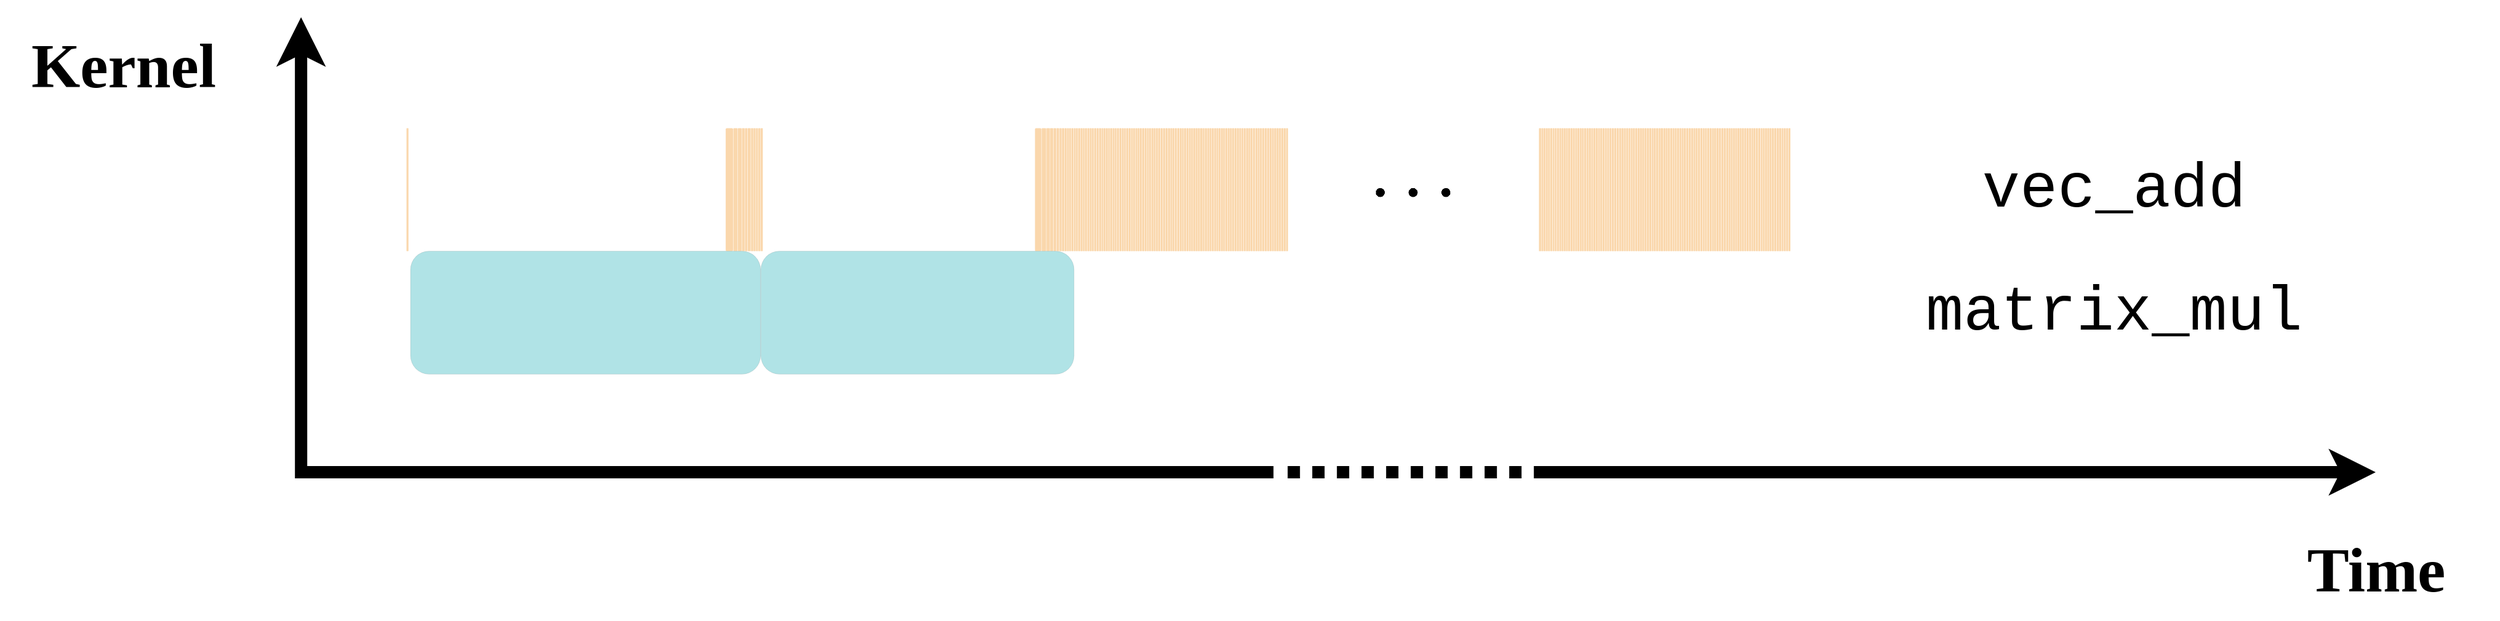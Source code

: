 <mxfile>
    <diagram id="" name="Page-1">
        <mxGraphModel dx="2763" dy="2497" grid="1" gridSize="10" guides="1" tooltips="1" connect="1" arrows="1" fold="1" page="1" pageScale="1" pageWidth="827" pageHeight="1169" math="1" shadow="0">
            <root>
                <mxCell id="0"/>
                <mxCell id="1" parent="0"/>
                <mxCell id="2" value="" style="rounded=1;whiteSpace=wrap;html=1;fontSize=51;fontFamily=Times New Roman;fillColor=#fad7ac;strokeColor=none;fontColor=#000000;strokeWidth=0;" parent="1" vertex="1">
                    <mxGeometry width="1.6" height="100" as="geometry"/>
                </mxCell>
                <mxCell id="3" value="" style="rounded=1;whiteSpace=wrap;html=1;fontSize=51;fontFamily=Times New Roman;fillColor=#fad7ac;strokeColor=none;fontColor=#000000;strokeWidth=0;" parent="1" vertex="1">
                    <mxGeometry x="259.309" width="5.984" height="100" as="geometry"/>
                </mxCell>
                <mxCell id="4" value="" style="rounded=1;whiteSpace=wrap;html=1;fontSize=51;fontFamily=Times New Roman;fillColor=#fad7ac;strokeColor=none;fontColor=#000000;strokeWidth=0;" parent="1" vertex="1">
                    <mxGeometry x="265.549" width="3.376" height="100" as="geometry"/>
                </mxCell>
                <mxCell id="5" value="" style="rounded=1;whiteSpace=wrap;html=1;fontSize=51;fontFamily=Times New Roman;fillColor=#fad7ac;strokeColor=none;fontColor=#000000;strokeWidth=0;" parent="1" vertex="1">
                    <mxGeometry x="269.165" width="3.056" height="100" as="geometry"/>
                </mxCell>
                <mxCell id="6" value="" style="rounded=1;whiteSpace=wrap;html=1;fontSize=51;fontFamily=Times New Roman;fillColor=#fad7ac;strokeColor=none;fontColor=#000000;strokeWidth=0;" parent="1" vertex="1">
                    <mxGeometry x="272.493" width="2.176" height="100" as="geometry"/>
                </mxCell>
                <mxCell id="7" value="" style="rounded=1;whiteSpace=wrap;html=1;fontSize=51;fontFamily=Times New Roman;fillColor=#fad7ac;strokeColor=none;fontColor=#000000;strokeWidth=0;" parent="1" vertex="1">
                    <mxGeometry x="274.941" width="1.952" height="100" as="geometry"/>
                </mxCell>
                <mxCell id="8" value="" style="rounded=1;whiteSpace=wrap;html=1;fontSize=51;fontFamily=Times New Roman;fillColor=#fad7ac;strokeColor=none;fontColor=#000000;strokeWidth=0;" parent="1" vertex="1">
                    <mxGeometry x="277.165" width="2.416" height="100" as="geometry"/>
                </mxCell>
                <mxCell id="9" value="" style="rounded=1;whiteSpace=wrap;html=1;fontSize=51;fontFamily=Times New Roman;fillColor=#fad7ac;strokeColor=none;fontColor=#000000;strokeWidth=0;" parent="1" vertex="1">
                    <mxGeometry x="279.885" width="1.776" height="100" as="geometry"/>
                </mxCell>
                <mxCell id="10" value="" style="rounded=1;whiteSpace=wrap;html=1;fontSize=51;fontFamily=Times New Roman;fillColor=#fad7ac;strokeColor=none;fontColor=#000000;strokeWidth=0;" parent="1" vertex="1">
                    <mxGeometry x="281.901" width="1.696" height="100" as="geometry"/>
                </mxCell>
                <mxCell id="11" value="" style="rounded=1;whiteSpace=wrap;html=1;fontSize=51;fontFamily=Times New Roman;fillColor=#fad7ac;strokeColor=none;fontColor=#000000;strokeWidth=0;" parent="1" vertex="1">
                    <mxGeometry x="283.885" width="1.631" height="100" as="geometry"/>
                </mxCell>
                <mxCell id="12" value="" style="rounded=1;whiteSpace=wrap;html=1;fontSize=51;fontFamily=Times New Roman;fillColor=#fad7ac;strokeColor=none;fontColor=#000000;strokeWidth=0;" parent="1" vertex="1">
                    <mxGeometry x="285.804" width="1.712" height="100" as="geometry"/>
                </mxCell>
                <mxCell id="13" value="" style="rounded=1;whiteSpace=wrap;html=1;fontSize=51;fontFamily=Times New Roman;fillColor=#fad7ac;strokeColor=none;fontColor=#000000;strokeWidth=0;" parent="1" vertex="1">
                    <mxGeometry x="287.788" width="1.648" height="100" as="geometry"/>
                </mxCell>
                <mxCell id="14" value="" style="rounded=1;whiteSpace=wrap;html=1;fontSize=51;fontFamily=Times New Roman;fillColor=#fad7ac;strokeColor=none;fontColor=#000000;strokeWidth=0;" parent="1" vertex="1">
                    <mxGeometry x="510.57" width="5.12" height="100" as="geometry"/>
                </mxCell>
                <mxCell id="15" value="" style="rounded=1;whiteSpace=wrap;html=1;fontSize=51;fontFamily=Times New Roman;fillColor=#fad7ac;strokeColor=none;fontColor=#000000;strokeWidth=0;" parent="1" vertex="1">
                    <mxGeometry x="515.978" width="3.632" height="100" as="geometry"/>
                </mxCell>
                <mxCell id="16" value="" style="rounded=1;whiteSpace=wrap;html=1;fontSize=51;fontFamily=Times New Roman;fillColor=#fad7ac;strokeColor=none;fontColor=#000000;strokeWidth=0;" parent="1" vertex="1">
                    <mxGeometry x="519.882" width="2.752" height="100" as="geometry"/>
                </mxCell>
                <mxCell id="17" value="" style="rounded=1;whiteSpace=wrap;html=1;fontSize=51;fontFamily=Times New Roman;fillColor=#fad7ac;strokeColor=none;fontColor=#000000;strokeWidth=0;" parent="1" vertex="1">
                    <mxGeometry x="522.858" width="2.48" height="100" as="geometry"/>
                </mxCell>
                <mxCell id="18" value="" style="rounded=1;whiteSpace=wrap;html=1;fontSize=51;fontFamily=Times New Roman;fillColor=#fad7ac;strokeColor=none;fontColor=#000000;strokeWidth=0;" parent="1" vertex="1">
                    <mxGeometry x="525.61" width="2.144" height="100" as="geometry"/>
                </mxCell>
                <mxCell id="19" value="" style="rounded=1;whiteSpace=wrap;html=1;fontSize=51;fontFamily=Times New Roman;fillColor=#fad7ac;strokeColor=none;fontColor=#000000;strokeWidth=0;" parent="1" vertex="1">
                    <mxGeometry x="528.042" width="2.08" height="100" as="geometry"/>
                </mxCell>
                <mxCell id="20" value="" style="rounded=1;whiteSpace=wrap;html=1;fontSize=51;fontFamily=Times New Roman;fillColor=#fad7ac;strokeColor=none;fontColor=#000000;strokeWidth=0;" parent="1" vertex="1">
                    <mxGeometry x="530.442" width="1.712" height="100" as="geometry"/>
                </mxCell>
                <mxCell id="21" value="" style="rounded=1;whiteSpace=wrap;html=1;fontSize=51;fontFamily=Times New Roman;fillColor=#fad7ac;strokeColor=none;fontColor=#000000;strokeWidth=0;" parent="1" vertex="1">
                    <mxGeometry x="532.426" width="1.856" height="100" as="geometry"/>
                </mxCell>
                <mxCell id="22" value="" style="rounded=1;whiteSpace=wrap;html=1;fontSize=51;fontFamily=Times New Roman;fillColor=#fad7ac;strokeColor=none;fontColor=#000000;strokeWidth=0;" parent="1" vertex="1">
                    <mxGeometry x="534.538" width="1.728" height="100" as="geometry"/>
                </mxCell>
                <mxCell id="23" value="" style="rounded=1;whiteSpace=wrap;html=1;fontSize=51;fontFamily=Times New Roman;fillColor=#fad7ac;strokeColor=none;fontColor=#000000;strokeWidth=0;" parent="1" vertex="1">
                    <mxGeometry x="536.522" width="1.584" height="100" as="geometry"/>
                </mxCell>
                <mxCell id="24" value="" style="rounded=1;whiteSpace=wrap;html=1;fontSize=51;fontFamily=Times New Roman;fillColor=#fad7ac;strokeColor=none;fontColor=#000000;strokeWidth=0;" parent="1" vertex="1">
                    <mxGeometry x="538.346" width="1.568" height="100" as="geometry"/>
                </mxCell>
                <mxCell id="25" value="" style="rounded=1;whiteSpace=wrap;html=1;fontSize=51;fontFamily=Times New Roman;fillColor=#fad7ac;strokeColor=none;fontColor=#000000;strokeWidth=0;" parent="1" vertex="1">
                    <mxGeometry x="540.17" width="1.584" height="100" as="geometry"/>
                </mxCell>
                <mxCell id="26" value="" style="rounded=1;whiteSpace=wrap;html=1;fontSize=51;fontFamily=Times New Roman;fillColor=#fad7ac;strokeColor=none;fontColor=#000000;strokeWidth=0;" parent="1" vertex="1">
                    <mxGeometry x="542.074" width="1.536" height="100" as="geometry"/>
                </mxCell>
                <mxCell id="27" value="" style="rounded=1;whiteSpace=wrap;html=1;fontSize=51;fontFamily=Times New Roman;fillColor=#fad7ac;strokeColor=none;fontColor=#000000;strokeWidth=0;" parent="1" vertex="1">
                    <mxGeometry x="543.849" width="1.584" height="100" as="geometry"/>
                </mxCell>
                <mxCell id="28" value="" style="rounded=1;whiteSpace=wrap;html=1;fontSize=51;fontFamily=Times New Roman;fillColor=#fad7ac;strokeColor=none;fontColor=#000000;strokeWidth=0;" parent="1" vertex="1">
                    <mxGeometry x="545.705" width="1.568" height="100" as="geometry"/>
                </mxCell>
                <mxCell id="29" value="" style="rounded=1;whiteSpace=wrap;html=1;fontSize=51;fontFamily=Times New Roman;fillColor=#fad7ac;strokeColor=none;fontColor=#000000;strokeWidth=0;" parent="1" vertex="1">
                    <mxGeometry x="547.529" width="1.665" height="100" as="geometry"/>
                </mxCell>
                <mxCell id="30" value="" style="rounded=1;whiteSpace=wrap;html=1;fontSize=51;fontFamily=Times New Roman;fillColor=#fad7ac;strokeColor=none;fontColor=#000000;strokeWidth=0;" parent="1" vertex="1">
                    <mxGeometry x="549.45" width="1.568" height="100" as="geometry"/>
                </mxCell>
                <mxCell id="31" value="" style="rounded=1;whiteSpace=wrap;html=1;fontSize=51;fontFamily=Times New Roman;fillColor=#fad7ac;strokeColor=none;fontColor=#000000;strokeWidth=0;" parent="1" vertex="1">
                    <mxGeometry x="551.273" width="1.616" height="100" as="geometry"/>
                </mxCell>
                <mxCell id="32" value="" style="rounded=1;whiteSpace=wrap;html=1;fontSize=51;fontFamily=Times New Roman;fillColor=#fad7ac;strokeColor=none;fontColor=#000000;strokeWidth=0;" parent="1" vertex="1">
                    <mxGeometry x="553.161" width="1.52" height="100" as="geometry"/>
                </mxCell>
                <mxCell id="33" value="" style="rounded=1;whiteSpace=wrap;html=1;fontSize=51;fontFamily=Times New Roman;fillColor=#fad7ac;strokeColor=none;fontColor=#000000;strokeWidth=0;" parent="1" vertex="1">
                    <mxGeometry x="554.954" width="1.632" height="100" as="geometry"/>
                </mxCell>
                <mxCell id="34" value="" style="rounded=1;whiteSpace=wrap;html=1;fontSize=51;fontFamily=Times New Roman;fillColor=#fad7ac;strokeColor=none;fontColor=#000000;strokeWidth=0;" parent="1" vertex="1">
                    <mxGeometry x="556.841" width="1.536" height="100" as="geometry"/>
                </mxCell>
                <mxCell id="35" value="" style="rounded=1;whiteSpace=wrap;html=1;fontSize=51;fontFamily=Times New Roman;fillColor=#fad7ac;strokeColor=none;fontColor=#000000;strokeWidth=0;" parent="1" vertex="1">
                    <mxGeometry x="558.665" width="1.712" height="100" as="geometry"/>
                </mxCell>
                <mxCell id="36" value="" style="rounded=1;whiteSpace=wrap;html=1;fontSize=51;fontFamily=Times New Roman;fillColor=#fad7ac;strokeColor=none;fontColor=#000000;strokeWidth=0;" parent="1" vertex="1">
                    <mxGeometry x="560.649" width="1.616" height="100" as="geometry"/>
                </mxCell>
                <mxCell id="37" value="" style="rounded=1;whiteSpace=wrap;html=1;fontSize=51;fontFamily=Times New Roman;fillColor=#fad7ac;strokeColor=none;fontColor=#000000;strokeWidth=0;" parent="1" vertex="1">
                    <mxGeometry x="562.569" width="1.68" height="100" as="geometry"/>
                </mxCell>
                <mxCell id="38" value="" style="rounded=1;whiteSpace=wrap;html=1;fontSize=51;fontFamily=Times New Roman;fillColor=#fad7ac;strokeColor=none;fontColor=#000000;strokeWidth=0;" parent="1" vertex="1">
                    <mxGeometry x="564.521" width="1.52" height="100" as="geometry"/>
                </mxCell>
                <mxCell id="39" value="" style="rounded=1;whiteSpace=wrap;html=1;fontSize=51;fontFamily=Times New Roman;fillColor=#fad7ac;strokeColor=none;fontColor=#000000;strokeWidth=0;" parent="1" vertex="1">
                    <mxGeometry x="566.313" width="1.648" height="100" as="geometry"/>
                </mxCell>
                <mxCell id="40" value="" style="rounded=1;whiteSpace=wrap;html=1;fontSize=51;fontFamily=Times New Roman;fillColor=#fad7ac;strokeColor=none;fontColor=#000000;strokeWidth=0;" parent="1" vertex="1">
                    <mxGeometry x="568.201" width="1.488" height="100" as="geometry"/>
                </mxCell>
                <mxCell id="41" value="" style="rounded=1;whiteSpace=wrap;html=1;fontSize=51;fontFamily=Times New Roman;fillColor=#fad7ac;strokeColor=none;fontColor=#000000;strokeWidth=0;" parent="1" vertex="1">
                    <mxGeometry x="569.961" width="1.488" height="100" as="geometry"/>
                </mxCell>
                <mxCell id="42" value="" style="rounded=1;whiteSpace=wrap;html=1;fontSize=51;fontFamily=Times New Roman;fillColor=#fad7ac;strokeColor=none;fontColor=#000000;strokeWidth=0;" parent="1" vertex="1">
                    <mxGeometry x="571.689" width="1.6" height="100" as="geometry"/>
                </mxCell>
                <mxCell id="43" value="" style="rounded=1;whiteSpace=wrap;html=1;fontSize=51;fontFamily=Times New Roman;fillColor=#fad7ac;strokeColor=none;fontColor=#000000;strokeWidth=0;" parent="1" vertex="1">
                    <mxGeometry x="573.545" width="1.584" height="100" as="geometry"/>
                </mxCell>
                <mxCell id="44" value="" style="rounded=1;whiteSpace=wrap;html=1;fontSize=51;fontFamily=Times New Roman;fillColor=#fad7ac;strokeColor=none;fontColor=#000000;strokeWidth=0;" parent="1" vertex="1">
                    <mxGeometry x="575.369" width="1.6" height="100" as="geometry"/>
                </mxCell>
                <mxCell id="45" value="" style="rounded=1;whiteSpace=wrap;html=1;fontSize=51;fontFamily=Times New Roman;fillColor=#fad7ac;strokeColor=none;fontColor=#000000;strokeWidth=0;" parent="1" vertex="1">
                    <mxGeometry x="577.257" width="1.568" height="100" as="geometry"/>
                </mxCell>
                <mxCell id="46" value="" style="rounded=1;whiteSpace=wrap;html=1;fontSize=51;fontFamily=Times New Roman;fillColor=#fad7ac;strokeColor=none;fontColor=#000000;strokeWidth=0;" parent="1" vertex="1">
                    <mxGeometry x="579.113" width="1.648" height="100" as="geometry"/>
                </mxCell>
                <mxCell id="47" value="" style="rounded=1;whiteSpace=wrap;html=1;fontSize=51;fontFamily=Times New Roman;fillColor=#fad7ac;strokeColor=none;fontColor=#000000;strokeWidth=0;" parent="1" vertex="1">
                    <mxGeometry x="581.065" width="1.584" height="100" as="geometry"/>
                </mxCell>
                <mxCell id="48" value="" style="rounded=1;whiteSpace=wrap;html=1;fontSize=51;fontFamily=Times New Roman;fillColor=#fad7ac;strokeColor=none;fontColor=#000000;strokeWidth=0;" parent="1" vertex="1">
                    <mxGeometry x="582.921" width="1.488" height="100" as="geometry"/>
                </mxCell>
                <mxCell id="49" value="" style="rounded=1;whiteSpace=wrap;html=1;fontSize=51;fontFamily=Times New Roman;fillColor=#fad7ac;strokeColor=none;fontColor=#000000;strokeWidth=0;" parent="1" vertex="1">
                    <mxGeometry x="584.713" width="1.647" height="100" as="geometry"/>
                </mxCell>
                <mxCell id="50" value="" style="rounded=1;whiteSpace=wrap;html=1;fontSize=51;fontFamily=Times New Roman;fillColor=#fad7ac;strokeColor=none;fontColor=#000000;strokeWidth=0;" parent="1" vertex="1">
                    <mxGeometry x="586.633" width="1.68" height="100" as="geometry"/>
                </mxCell>
                <mxCell id="51" value="" style="rounded=1;whiteSpace=wrap;html=1;fontSize=51;fontFamily=Times New Roman;fillColor=#fad7ac;strokeColor=none;fontColor=#000000;strokeWidth=0;" parent="1" vertex="1">
                    <mxGeometry x="588.585" width="1.489" height="100" as="geometry"/>
                </mxCell>
                <mxCell id="52" value="" style="rounded=1;whiteSpace=wrap;html=1;fontSize=51;fontFamily=Times New Roman;fillColor=#fad7ac;strokeColor=none;fontColor=#000000;strokeWidth=0;" parent="1" vertex="1">
                    <mxGeometry x="590.345" width="1.52" height="100" as="geometry"/>
                </mxCell>
                <mxCell id="53" value="" style="rounded=1;whiteSpace=wrap;html=1;fontSize=51;fontFamily=Times New Roman;fillColor=#fad7ac;strokeColor=none;fontColor=#000000;strokeWidth=0;" parent="1" vertex="1">
                    <mxGeometry x="592.137" width="1.471" height="100" as="geometry"/>
                </mxCell>
                <mxCell id="54" value="" style="rounded=1;whiteSpace=wrap;html=1;fontSize=51;fontFamily=Times New Roman;fillColor=#fad7ac;strokeColor=none;fontColor=#000000;strokeWidth=0;" parent="1" vertex="1">
                    <mxGeometry x="593.865" width="1.632" height="100" as="geometry"/>
                </mxCell>
                <mxCell id="55" value="" style="rounded=1;whiteSpace=wrap;html=1;fontSize=51;fontFamily=Times New Roman;fillColor=#fad7ac;strokeColor=none;fontColor=#000000;strokeWidth=0;" parent="1" vertex="1">
                    <mxGeometry x="595.753" width="1.648" height="100" as="geometry"/>
                </mxCell>
                <mxCell id="56" value="" style="rounded=1;whiteSpace=wrap;html=1;fontSize=51;fontFamily=Times New Roman;fillColor=#fad7ac;strokeColor=none;fontColor=#000000;strokeWidth=0;" parent="1" vertex="1">
                    <mxGeometry x="597.673" width="1.648" height="100" as="geometry"/>
                </mxCell>
                <mxCell id="57" value="" style="rounded=1;whiteSpace=wrap;html=1;fontSize=51;fontFamily=Times New Roman;fillColor=#fad7ac;strokeColor=none;fontColor=#000000;strokeWidth=0;" parent="1" vertex="1">
                    <mxGeometry x="599.593" width="1.616" height="100" as="geometry"/>
                </mxCell>
                <mxCell id="58" value="" style="rounded=1;whiteSpace=wrap;html=1;fontSize=51;fontFamily=Times New Roman;fillColor=#fad7ac;strokeColor=none;fontColor=#000000;strokeWidth=0;" parent="1" vertex="1">
                    <mxGeometry x="601.513" width="1.52" height="100" as="geometry"/>
                </mxCell>
                <mxCell id="59" value="" style="rounded=1;whiteSpace=wrap;html=1;fontSize=51;fontFamily=Times New Roman;fillColor=#fad7ac;strokeColor=none;fontColor=#000000;strokeWidth=0;" parent="1" vertex="1">
                    <mxGeometry x="603.305" width="1.52" height="100" as="geometry"/>
                </mxCell>
                <mxCell id="60" value="" style="rounded=1;whiteSpace=wrap;html=1;fontSize=51;fontFamily=Times New Roman;fillColor=#fad7ac;strokeColor=none;fontColor=#000000;strokeWidth=0;" parent="1" vertex="1">
                    <mxGeometry x="605.097" width="1.584" height="100" as="geometry"/>
                </mxCell>
                <mxCell id="61" value="" style="rounded=1;whiteSpace=wrap;html=1;fontSize=51;fontFamily=Times New Roman;fillColor=#fad7ac;strokeColor=none;fontColor=#000000;strokeWidth=0;" parent="1" vertex="1">
                    <mxGeometry x="606.921" width="1.632" height="100" as="geometry"/>
                </mxCell>
                <mxCell id="62" value="" style="rounded=1;whiteSpace=wrap;html=1;fontSize=51;fontFamily=Times New Roman;fillColor=#fad7ac;strokeColor=none;fontColor=#000000;strokeWidth=0;" parent="1" vertex="1">
                    <mxGeometry x="608.841" width="1.696" height="100" as="geometry"/>
                </mxCell>
                <mxCell id="63" value="" style="rounded=1;whiteSpace=wrap;html=1;fontSize=51;fontFamily=Times New Roman;fillColor=#fad7ac;strokeColor=none;fontColor=#000000;strokeWidth=0;" parent="1" vertex="1">
                    <mxGeometry x="610.793" width="1.632" height="100" as="geometry"/>
                </mxCell>
                <mxCell id="64" value="" style="rounded=1;whiteSpace=wrap;html=1;fontSize=51;fontFamily=Times New Roman;fillColor=#fad7ac;strokeColor=none;fontColor=#000000;strokeWidth=0;" parent="1" vertex="1">
                    <mxGeometry x="612.745" width="1.568" height="100" as="geometry"/>
                </mxCell>
                <mxCell id="65" value="" style="rounded=1;whiteSpace=wrap;html=1;fontSize=51;fontFamily=Times New Roman;fillColor=#fad7ac;strokeColor=none;fontColor=#000000;strokeWidth=0;" parent="1" vertex="1">
                    <mxGeometry x="614.601" width="1.616" height="100" as="geometry"/>
                </mxCell>
                <mxCell id="66" value="" style="rounded=1;whiteSpace=wrap;html=1;fontSize=51;fontFamily=Times New Roman;fillColor=#fad7ac;strokeColor=none;fontColor=#000000;strokeWidth=0;" parent="1" vertex="1">
                    <mxGeometry x="616.521" width="1.808" height="100" as="geometry"/>
                </mxCell>
                <mxCell id="67" value="" style="rounded=1;whiteSpace=wrap;html=1;fontSize=51;fontFamily=Times New Roman;fillColor=#fad7ac;strokeColor=none;fontColor=#000000;strokeWidth=0;" parent="1" vertex="1">
                    <mxGeometry x="618.601" width="1.632" height="100" as="geometry"/>
                </mxCell>
                <mxCell id="68" value="" style="rounded=1;whiteSpace=wrap;html=1;fontSize=51;fontFamily=Times New Roman;fillColor=#fad7ac;strokeColor=none;fontColor=#000000;strokeWidth=0;" parent="1" vertex="1">
                    <mxGeometry x="620.489" width="1.584" height="100" as="geometry"/>
                </mxCell>
                <mxCell id="69" value="" style="rounded=1;whiteSpace=wrap;html=1;fontSize=51;fontFamily=Times New Roman;fillColor=#fad7ac;strokeColor=none;fontColor=#000000;strokeWidth=0;" parent="1" vertex="1">
                    <mxGeometry x="622.313" width="1.6" height="100" as="geometry"/>
                </mxCell>
                <mxCell id="70" value="" style="rounded=1;whiteSpace=wrap;html=1;fontSize=51;fontFamily=Times New Roman;fillColor=#fad7ac;strokeColor=none;fontColor=#000000;strokeWidth=0;" parent="1" vertex="1">
                    <mxGeometry x="624.201" width="1.664" height="100" as="geometry"/>
                </mxCell>
                <mxCell id="71" value="" style="rounded=1;whiteSpace=wrap;html=1;fontSize=51;fontFamily=Times New Roman;fillColor=#fad7ac;strokeColor=none;fontColor=#000000;strokeWidth=0;" parent="1" vertex="1">
                    <mxGeometry x="626.185" width="1.695" height="100" as="geometry"/>
                </mxCell>
                <mxCell id="72" value="" style="rounded=1;whiteSpace=wrap;html=1;fontSize=51;fontFamily=Times New Roman;fillColor=#fad7ac;strokeColor=none;fontColor=#000000;strokeWidth=0;" parent="1" vertex="1">
                    <mxGeometry x="628.168" width="1.536" height="100" as="geometry"/>
                </mxCell>
                <mxCell id="73" value="" style="rounded=1;whiteSpace=wrap;html=1;fontSize=51;fontFamily=Times New Roman;fillColor=#fad7ac;strokeColor=none;fontColor=#000000;strokeWidth=0;" parent="1" vertex="1">
                    <mxGeometry x="629.961" width="1.488" height="100" as="geometry"/>
                </mxCell>
                <mxCell id="74" value="" style="rounded=1;whiteSpace=wrap;html=1;fontSize=51;fontFamily=Times New Roman;fillColor=#fad7ac;strokeColor=none;fontColor=#000000;strokeWidth=0;" parent="1" vertex="1">
                    <mxGeometry x="631.721" width="1.616" height="100" as="geometry"/>
                </mxCell>
                <mxCell id="75" value="" style="rounded=1;whiteSpace=wrap;html=1;fontSize=51;fontFamily=Times New Roman;fillColor=#fad7ac;strokeColor=none;fontColor=#000000;strokeWidth=0;" parent="1" vertex="1">
                    <mxGeometry x="633.609" width="1.615" height="100" as="geometry"/>
                </mxCell>
                <mxCell id="76" value="" style="rounded=1;whiteSpace=wrap;html=1;fontSize=51;fontFamily=Times New Roman;fillColor=#fad7ac;strokeColor=none;fontColor=#000000;strokeWidth=0;" parent="1" vertex="1">
                    <mxGeometry x="635.528" width="1.6" height="100" as="geometry"/>
                </mxCell>
                <mxCell id="77" value="" style="rounded=1;whiteSpace=wrap;html=1;fontSize=51;fontFamily=Times New Roman;fillColor=#fad7ac;strokeColor=none;fontColor=#000000;strokeWidth=0;" parent="1" vertex="1">
                    <mxGeometry x="637.384" width="1.488" height="100" as="geometry"/>
                </mxCell>
                <mxCell id="78" value="" style="rounded=1;whiteSpace=wrap;html=1;fontSize=51;fontFamily=Times New Roman;fillColor=#fad7ac;strokeColor=none;fontColor=#000000;strokeWidth=0;" parent="1" vertex="1">
                    <mxGeometry x="639.112" width="1.6" height="100" as="geometry"/>
                </mxCell>
                <mxCell id="79" value="" style="rounded=1;whiteSpace=wrap;html=1;fontSize=51;fontFamily=Times New Roman;fillColor=#fad7ac;strokeColor=none;fontColor=#000000;strokeWidth=0;" parent="1" vertex="1">
                    <mxGeometry x="640.968" width="1.664" height="100" as="geometry"/>
                </mxCell>
                <mxCell id="80" value="" style="rounded=1;whiteSpace=wrap;html=1;fontSize=51;fontFamily=Times New Roman;fillColor=#fad7ac;strokeColor=none;fontColor=#000000;strokeWidth=0;" parent="1" vertex="1">
                    <mxGeometry x="642.888" width="1.648" height="100" as="geometry"/>
                </mxCell>
                <mxCell id="81" value="" style="rounded=1;whiteSpace=wrap;html=1;fontSize=51;fontFamily=Times New Roman;fillColor=#fad7ac;strokeColor=none;fontColor=#000000;strokeWidth=0;" parent="1" vertex="1">
                    <mxGeometry x="644.808" width="1.856" height="100" as="geometry"/>
                </mxCell>
                <mxCell id="82" value="" style="rounded=1;whiteSpace=wrap;html=1;fontSize=51;fontFamily=Times New Roman;fillColor=#fad7ac;strokeColor=none;fontColor=#000000;strokeWidth=0;" parent="1" vertex="1">
                    <mxGeometry x="646.92" width="1.52" height="100" as="geometry"/>
                </mxCell>
                <mxCell id="83" value="" style="rounded=1;whiteSpace=wrap;html=1;fontSize=51;fontFamily=Times New Roman;fillColor=#fad7ac;strokeColor=none;fontColor=#000000;strokeWidth=0;" parent="1" vertex="1">
                    <mxGeometry x="648.712" width="1.504" height="100" as="geometry"/>
                </mxCell>
                <mxCell id="84" value="" style="rounded=1;whiteSpace=wrap;html=1;fontSize=51;fontFamily=Times New Roman;fillColor=#fad7ac;strokeColor=none;fontColor=#000000;strokeWidth=0;" parent="1" vertex="1">
                    <mxGeometry x="650.504" width="1.616" height="100" as="geometry"/>
                </mxCell>
                <mxCell id="85" value="" style="rounded=1;whiteSpace=wrap;html=1;fontSize=51;fontFamily=Times New Roman;fillColor=#fad7ac;strokeColor=none;fontColor=#000000;strokeWidth=0;" parent="1" vertex="1">
                    <mxGeometry x="652.392" width="1.584" height="100" as="geometry"/>
                </mxCell>
                <mxCell id="86" value="" style="rounded=1;whiteSpace=wrap;html=1;fontSize=51;fontFamily=Times New Roman;fillColor=#fad7ac;strokeColor=none;fontColor=#000000;strokeWidth=0;" parent="1" vertex="1">
                    <mxGeometry x="654.28" width="1.584" height="100" as="geometry"/>
                </mxCell>
                <mxCell id="87" value="" style="rounded=1;whiteSpace=wrap;html=1;fontSize=51;fontFamily=Times New Roman;fillColor=#fad7ac;strokeColor=none;fontColor=#000000;strokeWidth=0;" parent="1" vertex="1">
                    <mxGeometry x="656.136" width="1.52" height="100" as="geometry"/>
                </mxCell>
                <mxCell id="88" value="" style="rounded=1;whiteSpace=wrap;html=1;fontSize=51;fontFamily=Times New Roman;fillColor=#fad7ac;strokeColor=none;fontColor=#000000;strokeWidth=0;" parent="1" vertex="1">
                    <mxGeometry x="657.928" width="1.568" height="100" as="geometry"/>
                </mxCell>
                <mxCell id="89" value="" style="rounded=1;whiteSpace=wrap;html=1;fontSize=51;fontFamily=Times New Roman;fillColor=#fad7ac;strokeColor=none;fontColor=#000000;strokeWidth=0;" parent="1" vertex="1">
                    <mxGeometry x="659.784" width="1.632" height="100" as="geometry"/>
                </mxCell>
                <mxCell id="90" value="" style="rounded=1;whiteSpace=wrap;html=1;fontSize=51;fontFamily=Times New Roman;fillColor=#fad7ac;strokeColor=none;fontColor=#000000;strokeWidth=0;" parent="1" vertex="1">
                    <mxGeometry x="661.672" width="1.504" height="100" as="geometry"/>
                </mxCell>
                <mxCell id="91" value="" style="rounded=1;whiteSpace=wrap;html=1;fontSize=51;fontFamily=Times New Roman;fillColor=#fad7ac;strokeColor=none;fontColor=#000000;strokeWidth=0;" parent="1" vertex="1">
                    <mxGeometry x="663.4" width="1.52" height="100" as="geometry"/>
                </mxCell>
                <mxCell id="92" value="" style="rounded=1;whiteSpace=wrap;html=1;fontSize=51;fontFamily=Times New Roman;fillColor=#fad7ac;strokeColor=none;fontColor=#000000;strokeWidth=0;" parent="1" vertex="1">
                    <mxGeometry x="665.192" width="1.616" height="100" as="geometry"/>
                </mxCell>
                <mxCell id="93" value="" style="rounded=1;whiteSpace=wrap;html=1;fontSize=51;fontFamily=Times New Roman;fillColor=#fad7ac;strokeColor=none;fontColor=#000000;strokeWidth=0;" parent="1" vertex="1">
                    <mxGeometry x="667.08" width="1.584" height="100" as="geometry"/>
                </mxCell>
                <mxCell id="94" value="" style="rounded=1;whiteSpace=wrap;html=1;fontSize=51;fontFamily=Times New Roman;fillColor=#fad7ac;strokeColor=none;fontColor=#000000;strokeWidth=0;" parent="1" vertex="1">
                    <mxGeometry x="668.904" width="1.615" height="100" as="geometry"/>
                </mxCell>
                <mxCell id="95" value="" style="rounded=1;whiteSpace=wrap;html=1;fontSize=51;fontFamily=Times New Roman;fillColor=#fad7ac;strokeColor=none;fontColor=#000000;strokeWidth=0;" parent="1" vertex="1">
                    <mxGeometry x="670.793" width="1.616" height="100" as="geometry"/>
                </mxCell>
                <mxCell id="96" value="" style="rounded=1;whiteSpace=wrap;html=1;fontSize=51;fontFamily=Times New Roman;fillColor=#fad7ac;strokeColor=none;fontColor=#000000;strokeWidth=0;" parent="1" vertex="1">
                    <mxGeometry x="672.68" width="1.616" height="100" as="geometry"/>
                </mxCell>
                <mxCell id="97" value="" style="rounded=1;whiteSpace=wrap;html=1;fontSize=51;fontFamily=Times New Roman;fillColor=#fad7ac;strokeColor=none;fontColor=#000000;strokeWidth=0;" parent="1" vertex="1">
                    <mxGeometry x="674.536" width="1.648" height="100" as="geometry"/>
                </mxCell>
                <mxCell id="98" value="" style="rounded=1;whiteSpace=wrap;html=1;fontSize=51;fontFamily=Times New Roman;fillColor=#fad7ac;strokeColor=none;fontColor=#000000;strokeWidth=0;" parent="1" vertex="1">
                    <mxGeometry x="676.456" width="1.584" height="100" as="geometry"/>
                </mxCell>
                <mxCell id="99" value="" style="rounded=1;whiteSpace=wrap;html=1;fontSize=51;fontFamily=Times New Roman;fillColor=#fad7ac;strokeColor=none;fontColor=#000000;strokeWidth=0;" parent="1" vertex="1">
                    <mxGeometry x="678.344" width="1.568" height="100" as="geometry"/>
                </mxCell>
                <mxCell id="100" value="" style="rounded=1;whiteSpace=wrap;html=1;fontSize=51;fontFamily=Times New Roman;fillColor=#fad7ac;strokeColor=none;fontColor=#000000;strokeWidth=0;" parent="1" vertex="1">
                    <mxGeometry x="680.2" width="1.52" height="100" as="geometry"/>
                </mxCell>
                <mxCell id="101" value="" style="rounded=1;whiteSpace=wrap;html=1;fontSize=51;fontFamily=Times New Roman;fillColor=#fad7ac;strokeColor=none;fontColor=#000000;strokeWidth=0;" parent="1" vertex="1">
                    <mxGeometry x="682.024" width="1.664" height="100" as="geometry"/>
                </mxCell>
                <mxCell id="102" value="" style="rounded=1;whiteSpace=wrap;html=1;fontSize=51;fontFamily=Times New Roman;fillColor=#fad7ac;strokeColor=none;fontColor=#000000;strokeWidth=0;" parent="1" vertex="1">
                    <mxGeometry x="683.912" width="1.616" height="100" as="geometry"/>
                </mxCell>
                <mxCell id="103" value="" style="rounded=1;whiteSpace=wrap;html=1;fontSize=51;fontFamily=Times New Roman;fillColor=#fad7ac;strokeColor=none;fontColor=#000000;strokeWidth=0;" parent="1" vertex="1">
                    <mxGeometry x="685.768" width="1.6" height="100" as="geometry"/>
                </mxCell>
                <mxCell id="104" value="" style="rounded=1;whiteSpace=wrap;html=1;fontSize=51;fontFamily=Times New Roman;fillColor=#fad7ac;strokeColor=none;fontColor=#000000;strokeWidth=0;" parent="1" vertex="1">
                    <mxGeometry x="687.688" width="1.68" height="100" as="geometry"/>
                </mxCell>
                <mxCell id="105" value="" style="rounded=1;whiteSpace=wrap;html=1;fontSize=51;fontFamily=Times New Roman;fillColor=#fad7ac;strokeColor=none;fontColor=#000000;strokeWidth=0;" parent="1" vertex="1">
                    <mxGeometry x="689.688" width="1.52" height="100" as="geometry"/>
                </mxCell>
                <mxCell id="106" value="" style="rounded=1;whiteSpace=wrap;html=1;fontSize=51;fontFamily=Times New Roman;fillColor=#fad7ac;strokeColor=none;fontColor=#000000;strokeWidth=0;" parent="1" vertex="1">
                    <mxGeometry x="691.464" width="1.584" height="100" as="geometry"/>
                </mxCell>
                <mxCell id="107" value="" style="rounded=1;whiteSpace=wrap;html=1;fontSize=51;fontFamily=Times New Roman;fillColor=#fad7ac;strokeColor=none;fontColor=#000000;strokeWidth=0;" parent="1" vertex="1">
                    <mxGeometry x="693.32" width="1.568" height="100" as="geometry"/>
                </mxCell>
                <mxCell id="108" value="" style="rounded=1;whiteSpace=wrap;html=1;fontSize=51;fontFamily=Times New Roman;fillColor=#fad7ac;strokeColor=none;fontColor=#000000;strokeWidth=0;" parent="1" vertex="1">
                    <mxGeometry x="695.144" width="1.776" height="100" as="geometry"/>
                </mxCell>
                <mxCell id="109" value="" style="rounded=1;whiteSpace=wrap;html=1;fontSize=51;fontFamily=Times New Roman;fillColor=#fad7ac;strokeColor=none;fontColor=#000000;strokeWidth=0;" parent="1" vertex="1">
                    <mxGeometry x="697.224" width="1.776" height="100" as="geometry"/>
                </mxCell>
                <mxCell id="110" value="" style="rounded=1;whiteSpace=wrap;html=1;fontSize=51;fontFamily=Times New Roman;fillColor=#fad7ac;strokeColor=none;fontColor=#000000;strokeWidth=0;" parent="1" vertex="1">
                    <mxGeometry x="699.304" width="1.568" height="100" as="geometry"/>
                </mxCell>
                <mxCell id="111" value="" style="rounded=1;whiteSpace=wrap;html=1;fontSize=51;fontFamily=Times New Roman;fillColor=#fad7ac;strokeColor=none;fontColor=#000000;strokeWidth=0;" parent="1" vertex="1">
                    <mxGeometry x="701.128" width="1.616" height="100" as="geometry"/>
                </mxCell>
                <mxCell id="112" value="" style="rounded=1;whiteSpace=wrap;html=1;fontSize=51;fontFamily=Times New Roman;fillColor=#fad7ac;strokeColor=none;fontColor=#000000;strokeWidth=0;" parent="1" vertex="1">
                    <mxGeometry x="703.016" width="1.568" height="100" as="geometry"/>
                </mxCell>
                <mxCell id="113" value="" style="rounded=1;whiteSpace=wrap;html=1;fontSize=51;fontFamily=Times New Roman;fillColor=#fad7ac;strokeColor=none;fontColor=#000000;strokeWidth=0;" parent="1" vertex="1">
                    <mxGeometry x="704.872" width="1.68" height="100" as="geometry"/>
                </mxCell>
                <mxCell id="114" value="" style="rounded=1;whiteSpace=wrap;html=1;fontSize=51;fontFamily=Times New Roman;fillColor=#fad7ac;strokeColor=none;fontColor=#000000;strokeWidth=0;" parent="1" vertex="1">
                    <mxGeometry x="706.824" width="1.712" height="100" as="geometry"/>
                </mxCell>
                <mxCell id="115" value="" style="rounded=1;whiteSpace=wrap;html=1;fontSize=51;fontFamily=Times New Roman;fillColor=#fad7ac;strokeColor=none;fontColor=#000000;strokeWidth=0;" parent="1" vertex="1">
                    <mxGeometry x="708.808" width="1.664" height="100" as="geometry"/>
                </mxCell>
                <mxCell id="116" value="" style="rounded=1;whiteSpace=wrap;html=1;fontSize=51;fontFamily=Times New Roman;fillColor=#fad7ac;strokeColor=none;fontColor=#000000;strokeWidth=0;" parent="1" vertex="1">
                    <mxGeometry x="710.76" width="1.68" height="100" as="geometry"/>
                </mxCell>
                <mxCell id="117" value="" style="rounded=1;whiteSpace=wrap;html=1;fontSize=51;fontFamily=Times New Roman;fillColor=#fad7ac;strokeColor=none;fontColor=#000000;strokeWidth=0;" parent="1" vertex="1">
                    <mxGeometry x="712.712" width="1.552" height="100" as="geometry"/>
                </mxCell>
                <mxCell id="118" value="" style="rounded=1;whiteSpace=wrap;html=1;fontSize=51;fontFamily=Times New Roman;fillColor=#fad7ac;strokeColor=none;fontColor=#000000;strokeWidth=0;" parent="1" vertex="1">
                    <mxGeometry x="714.536" width="1.568" height="100" as="geometry"/>
                </mxCell>
                <mxCell id="857" value="" style="rounded=1;whiteSpace=wrap;html=1;fontSize=51;fontFamily=Times New Roman;fillColor=#fad7ac;strokeColor=none;fontColor=#000000;strokeWidth=0;" parent="1" vertex="1">
                    <mxGeometry x="919.998" width="1.711" height="100" as="geometry"/>
                </mxCell>
                <mxCell id="858" value="" style="rounded=1;whiteSpace=wrap;html=1;fontSize=51;fontFamily=Times New Roman;fillColor=#fad7ac;strokeColor=none;fontColor=#000000;strokeWidth=0;" parent="1" vertex="1">
                    <mxGeometry x="921.981" width="1.568" height="100" as="geometry"/>
                </mxCell>
                <mxCell id="859" value="" style="rounded=1;whiteSpace=wrap;html=1;fontSize=51;fontFamily=Times New Roman;fillColor=#fad7ac;strokeColor=none;fontColor=#000000;strokeWidth=0;" parent="1" vertex="1">
                    <mxGeometry x="923.806" width="1.584" height="100" as="geometry"/>
                </mxCell>
                <mxCell id="860" value="" style="rounded=1;whiteSpace=wrap;html=1;fontSize=51;fontFamily=Times New Roman;fillColor=#fad7ac;strokeColor=none;fontColor=#000000;strokeWidth=0;" parent="1" vertex="1">
                    <mxGeometry x="925.63" width="1.52" height="100" as="geometry"/>
                </mxCell>
                <mxCell id="861" value="" style="rounded=1;whiteSpace=wrap;html=1;fontSize=51;fontFamily=Times New Roman;fillColor=#fad7ac;strokeColor=none;fontColor=#000000;strokeWidth=0;" parent="1" vertex="1">
                    <mxGeometry x="927.39" width="1.551" height="100" as="geometry"/>
                </mxCell>
                <mxCell id="862" value="" style="rounded=1;whiteSpace=wrap;html=1;fontSize=51;fontFamily=Times New Roman;fillColor=#fad7ac;strokeColor=none;fontColor=#000000;strokeWidth=0;" parent="1" vertex="1">
                    <mxGeometry x="929.213" width="1.584" height="100" as="geometry"/>
                </mxCell>
                <mxCell id="863" value="" style="rounded=1;whiteSpace=wrap;html=1;fontSize=51;fontFamily=Times New Roman;fillColor=#fad7ac;strokeColor=none;fontColor=#000000;strokeWidth=0;" parent="1" vertex="1">
                    <mxGeometry x="931.102" width="1.472" height="100" as="geometry"/>
                </mxCell>
                <mxCell id="864" value="" style="rounded=1;whiteSpace=wrap;html=1;fontSize=51;fontFamily=Times New Roman;fillColor=#fad7ac;strokeColor=none;fontColor=#000000;strokeWidth=0;" parent="1" vertex="1">
                    <mxGeometry x="932.861" width="1.584" height="100" as="geometry"/>
                </mxCell>
                <mxCell id="865" value="" style="rounded=1;whiteSpace=wrap;html=1;fontSize=51;fontFamily=Times New Roman;fillColor=#fad7ac;strokeColor=none;fontColor=#000000;strokeWidth=0;" parent="1" vertex="1">
                    <mxGeometry x="934.749" width="1.472" height="100" as="geometry"/>
                </mxCell>
                <mxCell id="866" value="" style="rounded=1;whiteSpace=wrap;html=1;fontSize=51;fontFamily=Times New Roman;fillColor=#fad7ac;strokeColor=none;fontColor=#000000;strokeWidth=0;" parent="1" vertex="1">
                    <mxGeometry x="936.509" width="1.584" height="100" as="geometry"/>
                </mxCell>
                <mxCell id="867" value="" style="rounded=1;whiteSpace=wrap;html=1;fontSize=51;fontFamily=Times New Roman;fillColor=#fad7ac;strokeColor=none;fontColor=#000000;strokeWidth=0;" parent="1" vertex="1">
                    <mxGeometry x="938.365" width="1.6" height="100" as="geometry"/>
                </mxCell>
                <mxCell id="868" value="" style="rounded=1;whiteSpace=wrap;html=1;fontSize=51;fontFamily=Times New Roman;fillColor=#fad7ac;strokeColor=none;fontColor=#000000;strokeWidth=0;" parent="1" vertex="1">
                    <mxGeometry x="940.189" width="1.504" height="100" as="geometry"/>
                </mxCell>
                <mxCell id="869" value="" style="rounded=1;whiteSpace=wrap;html=1;fontSize=51;fontFamily=Times New Roman;fillColor=#fad7ac;strokeColor=none;fontColor=#000000;strokeWidth=0;" parent="1" vertex="1">
                    <mxGeometry x="941.949" width="1.52" height="100" as="geometry"/>
                </mxCell>
                <mxCell id="870" value="" style="rounded=1;whiteSpace=wrap;html=1;fontSize=51;fontFamily=Times New Roman;fillColor=#fad7ac;strokeColor=none;fontColor=#000000;strokeWidth=0;" parent="1" vertex="1">
                    <mxGeometry x="943.709" width="1.584" height="100" as="geometry"/>
                </mxCell>
                <mxCell id="871" value="" style="rounded=1;whiteSpace=wrap;html=1;fontSize=51;fontFamily=Times New Roman;fillColor=#fad7ac;strokeColor=none;fontColor=#000000;strokeWidth=0;" parent="1" vertex="1">
                    <mxGeometry x="945.565" width="1.712" height="100" as="geometry"/>
                </mxCell>
                <mxCell id="872" value="" style="rounded=1;whiteSpace=wrap;html=1;fontSize=51;fontFamily=Times New Roman;fillColor=#fad7ac;strokeColor=none;fontColor=#000000;strokeWidth=0;" parent="1" vertex="1">
                    <mxGeometry x="947.517" width="1.616" height="100" as="geometry"/>
                </mxCell>
                <mxCell id="873" value="" style="rounded=1;whiteSpace=wrap;html=1;fontSize=51;fontFamily=Times New Roman;fillColor=#fad7ac;strokeColor=none;fontColor=#000000;strokeWidth=0;" parent="1" vertex="1">
                    <mxGeometry x="949.437" width="1.568" height="100" as="geometry"/>
                </mxCell>
                <mxCell id="874" value="" style="rounded=1;whiteSpace=wrap;html=1;fontSize=51;fontFamily=Times New Roman;fillColor=#fad7ac;strokeColor=none;fontColor=#000000;strokeWidth=0;" parent="1" vertex="1">
                    <mxGeometry x="951.261" width="1.6" height="100" as="geometry"/>
                </mxCell>
                <mxCell id="875" value="" style="rounded=1;whiteSpace=wrap;html=1;fontSize=51;fontFamily=Times New Roman;fillColor=#fad7ac;strokeColor=none;fontColor=#000000;strokeWidth=0;" parent="1" vertex="1">
                    <mxGeometry x="953.117" width="1.536" height="100" as="geometry"/>
                </mxCell>
                <mxCell id="876" value="" style="rounded=1;whiteSpace=wrap;html=1;fontSize=51;fontFamily=Times New Roman;fillColor=#fad7ac;strokeColor=none;fontColor=#000000;strokeWidth=0;" parent="1" vertex="1">
                    <mxGeometry x="954.877" width="1.504" height="100" as="geometry"/>
                </mxCell>
                <mxCell id="877" value="" style="rounded=1;whiteSpace=wrap;html=1;fontSize=51;fontFamily=Times New Roman;fillColor=#fad7ac;strokeColor=none;fontColor=#000000;strokeWidth=0;" parent="1" vertex="1">
                    <mxGeometry x="956.637" width="1.632" height="100" as="geometry"/>
                </mxCell>
                <mxCell id="878" value="" style="rounded=1;whiteSpace=wrap;html=1;fontSize=51;fontFamily=Times New Roman;fillColor=#fad7ac;strokeColor=none;fontColor=#000000;strokeWidth=0;" parent="1" vertex="1">
                    <mxGeometry x="958.557" width="1.584" height="100" as="geometry"/>
                </mxCell>
                <mxCell id="879" value="" style="rounded=1;whiteSpace=wrap;html=1;fontSize=51;fontFamily=Times New Roman;fillColor=#fad7ac;strokeColor=none;fontColor=#000000;strokeWidth=0;" parent="1" vertex="1">
                    <mxGeometry x="960.413" width="1.776" height="100" as="geometry"/>
                </mxCell>
                <mxCell id="880" value="" style="rounded=1;whiteSpace=wrap;html=1;fontSize=51;fontFamily=Times New Roman;fillColor=#fad7ac;strokeColor=none;fontColor=#000000;strokeWidth=0;" parent="1" vertex="1">
                    <mxGeometry x="962.461" width="1.488" height="100" as="geometry"/>
                </mxCell>
                <mxCell id="881" value="" style="rounded=1;whiteSpace=wrap;html=1;fontSize=51;fontFamily=Times New Roman;fillColor=#fad7ac;strokeColor=none;fontColor=#000000;strokeWidth=0;" parent="1" vertex="1">
                    <mxGeometry x="964.221" width="1.584" height="100" as="geometry"/>
                </mxCell>
                <mxCell id="882" value="" style="rounded=1;whiteSpace=wrap;html=1;fontSize=51;fontFamily=Times New Roman;fillColor=#fad7ac;strokeColor=none;fontColor=#000000;strokeWidth=0;" parent="1" vertex="1">
                    <mxGeometry x="966.045" width="1.712" height="100" as="geometry"/>
                </mxCell>
                <mxCell id="883" value="" style="rounded=1;whiteSpace=wrap;html=1;fontSize=51;fontFamily=Times New Roman;fillColor=#fad7ac;strokeColor=none;fontColor=#000000;strokeWidth=0;" parent="1" vertex="1">
                    <mxGeometry x="968.029" width="1.504" height="100" as="geometry"/>
                </mxCell>
                <mxCell id="884" value="" style="rounded=1;whiteSpace=wrap;html=1;fontSize=51;fontFamily=Times New Roman;fillColor=#fad7ac;strokeColor=none;fontColor=#000000;strokeWidth=0;" parent="1" vertex="1">
                    <mxGeometry x="969.789" width="1.584" height="100" as="geometry"/>
                </mxCell>
                <mxCell id="885" value="" style="rounded=1;whiteSpace=wrap;html=1;fontSize=51;fontFamily=Times New Roman;fillColor=#fad7ac;strokeColor=none;fontColor=#000000;strokeWidth=0;" parent="1" vertex="1">
                    <mxGeometry x="971.613" width="1.632" height="100" as="geometry"/>
                </mxCell>
                <mxCell id="886" value="" style="rounded=1;whiteSpace=wrap;html=1;fontSize=51;fontFamily=Times New Roman;fillColor=#fad7ac;strokeColor=none;fontColor=#000000;strokeWidth=0;" parent="1" vertex="1">
                    <mxGeometry x="973.533" width="1.584" height="100" as="geometry"/>
                </mxCell>
                <mxCell id="887" value="" style="rounded=1;whiteSpace=wrap;html=1;fontSize=51;fontFamily=Times New Roman;fillColor=#fad7ac;strokeColor=none;fontColor=#000000;strokeWidth=0;" parent="1" vertex="1">
                    <mxGeometry x="975.421" width="1.584" height="100" as="geometry"/>
                </mxCell>
                <mxCell id="888" value="" style="rounded=1;whiteSpace=wrap;html=1;fontSize=51;fontFamily=Times New Roman;fillColor=#fad7ac;strokeColor=none;fontColor=#000000;strokeWidth=0;" parent="1" vertex="1">
                    <mxGeometry x="977.309" width="1.6" height="100" as="geometry"/>
                </mxCell>
                <mxCell id="889" value="" style="rounded=1;whiteSpace=wrap;html=1;fontSize=51;fontFamily=Times New Roman;fillColor=#fad7ac;strokeColor=none;fontColor=#000000;strokeWidth=0;" parent="1" vertex="1">
                    <mxGeometry x="979.197" width="1.664" height="100" as="geometry"/>
                </mxCell>
                <mxCell id="890" value="" style="rounded=1;whiteSpace=wrap;html=1;fontSize=51;fontFamily=Times New Roman;fillColor=#fad7ac;strokeColor=none;fontColor=#000000;strokeWidth=0;" parent="1" vertex="1">
                    <mxGeometry x="981.117" width="1.68" height="100" as="geometry"/>
                </mxCell>
                <mxCell id="891" value="" style="rounded=1;whiteSpace=wrap;html=1;fontSize=51;fontFamily=Times New Roman;fillColor=#fad7ac;strokeColor=none;fontColor=#000000;strokeWidth=0;" parent="1" vertex="1">
                    <mxGeometry x="983.101" width="1.68" height="100" as="geometry"/>
                </mxCell>
                <mxCell id="892" value="" style="rounded=1;whiteSpace=wrap;html=1;fontSize=51;fontFamily=Times New Roman;fillColor=#fad7ac;strokeColor=none;fontColor=#000000;strokeWidth=0;" parent="1" vertex="1">
                    <mxGeometry x="985.085" width="1.616" height="100" as="geometry"/>
                </mxCell>
                <mxCell id="893" value="" style="rounded=1;whiteSpace=wrap;html=1;fontSize=51;fontFamily=Times New Roman;fillColor=#fad7ac;strokeColor=none;fontColor=#000000;strokeWidth=0;" parent="1" vertex="1">
                    <mxGeometry x="986.973" width="1.728" height="100" as="geometry"/>
                </mxCell>
                <mxCell id="894" value="" style="rounded=1;whiteSpace=wrap;html=1;fontSize=51;fontFamily=Times New Roman;fillColor=#fad7ac;strokeColor=none;fontColor=#000000;strokeWidth=0;" parent="1" vertex="1">
                    <mxGeometry x="988.989" width="1.584" height="100" as="geometry"/>
                </mxCell>
                <mxCell id="895" value="" style="rounded=1;whiteSpace=wrap;html=1;fontSize=51;fontFamily=Times New Roman;fillColor=#fad7ac;strokeColor=none;fontColor=#000000;strokeWidth=0;" parent="1" vertex="1">
                    <mxGeometry x="990.877" width="1.664" height="100" as="geometry"/>
                </mxCell>
                <mxCell id="896" value="" style="rounded=1;whiteSpace=wrap;html=1;fontSize=51;fontFamily=Times New Roman;fillColor=#fad7ac;strokeColor=none;fontColor=#000000;strokeWidth=0;" parent="1" vertex="1">
                    <mxGeometry x="992.861" width="1.472" height="100" as="geometry"/>
                </mxCell>
                <mxCell id="897" value="" style="rounded=1;whiteSpace=wrap;html=1;fontSize=51;fontFamily=Times New Roman;fillColor=#fad7ac;strokeColor=none;fontColor=#000000;strokeWidth=0;" parent="1" vertex="1">
                    <mxGeometry x="994.589" width="1.52" height="100" as="geometry"/>
                </mxCell>
                <mxCell id="898" value="" style="rounded=1;whiteSpace=wrap;html=1;fontSize=51;fontFamily=Times New Roman;fillColor=#fad7ac;strokeColor=none;fontColor=#000000;strokeWidth=0;" parent="1" vertex="1">
                    <mxGeometry x="996.365" width="1.6" height="100" as="geometry"/>
                </mxCell>
                <mxCell id="899" value="" style="rounded=1;whiteSpace=wrap;html=1;fontSize=51;fontFamily=Times New Roman;fillColor=#fad7ac;strokeColor=none;fontColor=#000000;strokeWidth=0;" parent="1" vertex="1">
                    <mxGeometry x="998.269" width="1.6" height="100" as="geometry"/>
                </mxCell>
                <mxCell id="900" value="" style="rounded=1;whiteSpace=wrap;html=1;fontSize=51;fontFamily=Times New Roman;fillColor=#fad7ac;strokeColor=none;fontColor=#000000;strokeWidth=0;" parent="1" vertex="1">
                    <mxGeometry x="1000.157" width="1.584" height="100" as="geometry"/>
                </mxCell>
                <mxCell id="901" value="" style="rounded=1;whiteSpace=wrap;html=1;fontSize=51;fontFamily=Times New Roman;fillColor=#fad7ac;strokeColor=none;fontColor=#000000;strokeWidth=0;" parent="1" vertex="1">
                    <mxGeometry x="1001.981" width="1.664" height="100" as="geometry"/>
                </mxCell>
                <mxCell id="902" value="" style="rounded=1;whiteSpace=wrap;html=1;fontSize=51;fontFamily=Times New Roman;fillColor=#fad7ac;strokeColor=none;fontColor=#000000;strokeWidth=0;" parent="1" vertex="1">
                    <mxGeometry x="1003.869" width="1.648" height="100" as="geometry"/>
                </mxCell>
                <mxCell id="903" value="" style="rounded=1;whiteSpace=wrap;html=1;fontSize=51;fontFamily=Times New Roman;fillColor=#fad7ac;strokeColor=none;fontColor=#000000;strokeWidth=0;" parent="1" vertex="1">
                    <mxGeometry x="1005.789" width="1.664" height="100" as="geometry"/>
                </mxCell>
                <mxCell id="904" value="" style="rounded=1;whiteSpace=wrap;html=1;fontSize=51;fontFamily=Times New Roman;fillColor=#fad7ac;strokeColor=none;fontColor=#000000;strokeWidth=0;" parent="1" vertex="1">
                    <mxGeometry x="1007.709" width="1.536" height="100" as="geometry"/>
                </mxCell>
                <mxCell id="905" value="" style="rounded=1;whiteSpace=wrap;html=1;fontSize=51;fontFamily=Times New Roman;fillColor=#fad7ac;strokeColor=none;fontColor=#000000;strokeWidth=0;" parent="1" vertex="1">
                    <mxGeometry x="1009.501" width="1.776" height="100" as="geometry"/>
                </mxCell>
                <mxCell id="906" value="" style="rounded=1;whiteSpace=wrap;html=1;fontSize=51;fontFamily=Times New Roman;fillColor=#fad7ac;strokeColor=none;fontColor=#000000;strokeWidth=0;" parent="1" vertex="1">
                    <mxGeometry x="1011.58" width="1.488" height="100" as="geometry"/>
                </mxCell>
                <mxCell id="907" value="" style="rounded=1;whiteSpace=wrap;html=1;fontSize=51;fontFamily=Times New Roman;fillColor=#fad7ac;strokeColor=none;fontColor=#000000;strokeWidth=0;" parent="1" vertex="1">
                    <mxGeometry x="1013.308" width="1.632" height="100" as="geometry"/>
                </mxCell>
                <mxCell id="908" value="" style="rounded=1;whiteSpace=wrap;html=1;fontSize=51;fontFamily=Times New Roman;fillColor=#fad7ac;strokeColor=none;fontColor=#000000;strokeWidth=0;" parent="1" vertex="1">
                    <mxGeometry x="1015.196" width="1.648" height="100" as="geometry"/>
                </mxCell>
                <mxCell id="909" value="" style="rounded=1;whiteSpace=wrap;html=1;fontSize=51;fontFamily=Times New Roman;fillColor=#fad7ac;strokeColor=none;fontColor=#000000;strokeWidth=0;" parent="1" vertex="1">
                    <mxGeometry x="1017.117" width="1.503" height="100" as="geometry"/>
                </mxCell>
                <mxCell id="910" value="" style="rounded=1;whiteSpace=wrap;html=1;fontSize=51;fontFamily=Times New Roman;fillColor=#fad7ac;strokeColor=none;fontColor=#000000;strokeWidth=0;" parent="1" vertex="1">
                    <mxGeometry x="1018.844" width="2.0" height="100" as="geometry"/>
                </mxCell>
                <mxCell id="911" value="" style="rounded=1;whiteSpace=wrap;html=1;fontSize=51;fontFamily=Times New Roman;fillColor=#fad7ac;strokeColor=none;fontColor=#000000;strokeWidth=0;" parent="1" vertex="1">
                    <mxGeometry x="1021.116" width="1.584" height="100" as="geometry"/>
                </mxCell>
                <mxCell id="912" value="" style="rounded=1;whiteSpace=wrap;html=1;fontSize=51;fontFamily=Times New Roman;fillColor=#fad7ac;strokeColor=none;fontColor=#000000;strokeWidth=0;" parent="1" vertex="1">
                    <mxGeometry x="1022.94" width="1.6" height="100" as="geometry"/>
                </mxCell>
                <mxCell id="913" value="" style="rounded=1;whiteSpace=wrap;html=1;fontSize=51;fontFamily=Times New Roman;fillColor=#fad7ac;strokeColor=none;fontColor=#000000;strokeWidth=0;" parent="1" vertex="1">
                    <mxGeometry x="1024.796" width="1.552" height="100" as="geometry"/>
                </mxCell>
                <mxCell id="914" value="" style="rounded=1;whiteSpace=wrap;html=1;fontSize=51;fontFamily=Times New Roman;fillColor=#fad7ac;strokeColor=none;fontColor=#000000;strokeWidth=0;" parent="1" vertex="1">
                    <mxGeometry x="1026.62" width="1.616" height="100" as="geometry"/>
                </mxCell>
                <mxCell id="915" value="" style="rounded=1;whiteSpace=wrap;html=1;fontSize=51;fontFamily=Times New Roman;fillColor=#fad7ac;strokeColor=none;fontColor=#000000;strokeWidth=0;" parent="1" vertex="1">
                    <mxGeometry x="1028.508" width="1.584" height="100" as="geometry"/>
                </mxCell>
                <mxCell id="916" value="" style="rounded=1;whiteSpace=wrap;html=1;fontSize=51;fontFamily=Times New Roman;fillColor=#fad7ac;strokeColor=none;fontColor=#000000;strokeWidth=0;" parent="1" vertex="1">
                    <mxGeometry x="1030.364" width="1.6" height="100" as="geometry"/>
                </mxCell>
                <mxCell id="917" value="" style="rounded=1;whiteSpace=wrap;html=1;fontSize=51;fontFamily=Times New Roman;fillColor=#fad7ac;strokeColor=none;fontColor=#000000;strokeWidth=0;" parent="1" vertex="1">
                    <mxGeometry x="1032.22" width="1.552" height="100" as="geometry"/>
                </mxCell>
                <mxCell id="918" value="" style="rounded=1;whiteSpace=wrap;html=1;fontSize=51;fontFamily=Times New Roman;fillColor=#fad7ac;strokeColor=none;fontColor=#000000;strokeWidth=0;" parent="1" vertex="1">
                    <mxGeometry x="1034.044" width="1.6" height="100" as="geometry"/>
                </mxCell>
                <mxCell id="919" value="" style="rounded=1;whiteSpace=wrap;html=1;fontSize=51;fontFamily=Times New Roman;fillColor=#fad7ac;strokeColor=none;fontColor=#000000;strokeWidth=0;" parent="1" vertex="1">
                    <mxGeometry x="1035.932" width="1.6" height="100" as="geometry"/>
                </mxCell>
                <mxCell id="920" value="" style="rounded=1;whiteSpace=wrap;html=1;fontSize=51;fontFamily=Times New Roman;fillColor=#fad7ac;strokeColor=none;fontColor=#000000;strokeWidth=0;" parent="1" vertex="1">
                    <mxGeometry x="1037.756" width="1.632" height="100" as="geometry"/>
                </mxCell>
                <mxCell id="921" value="" style="rounded=1;whiteSpace=wrap;html=1;fontSize=51;fontFamily=Times New Roman;fillColor=#fad7ac;strokeColor=none;fontColor=#000000;strokeWidth=0;" parent="1" vertex="1">
                    <mxGeometry x="1039.676" width="1.6" height="100" as="geometry"/>
                </mxCell>
                <mxCell id="922" value="" style="rounded=1;whiteSpace=wrap;html=1;fontSize=51;fontFamily=Times New Roman;fillColor=#fad7ac;strokeColor=none;fontColor=#000000;strokeWidth=0;" parent="1" vertex="1">
                    <mxGeometry x="1041.564" width="1.76" height="100" as="geometry"/>
                </mxCell>
                <mxCell id="923" value="" style="rounded=1;whiteSpace=wrap;html=1;fontSize=51;fontFamily=Times New Roman;fillColor=#fad7ac;strokeColor=none;fontColor=#000000;strokeWidth=0;" parent="1" vertex="1">
                    <mxGeometry x="1043.581" width="1.632" height="100" as="geometry"/>
                </mxCell>
                <mxCell id="924" value="" style="rounded=1;whiteSpace=wrap;html=1;fontSize=51;fontFamily=Times New Roman;fillColor=#fad7ac;strokeColor=none;fontColor=#000000;strokeWidth=0;" parent="1" vertex="1">
                    <mxGeometry x="1045.5" width="1.568" height="100" as="geometry"/>
                </mxCell>
                <mxCell id="925" value="" style="rounded=1;whiteSpace=wrap;html=1;fontSize=51;fontFamily=Times New Roman;fillColor=#fad7ac;strokeColor=none;fontColor=#000000;strokeWidth=0;" parent="1" vertex="1">
                    <mxGeometry x="1047.324" width="1.632" height="100" as="geometry"/>
                </mxCell>
                <mxCell id="926" value="" style="rounded=1;whiteSpace=wrap;html=1;fontSize=51;fontFamily=Times New Roman;fillColor=#fad7ac;strokeColor=none;fontColor=#000000;strokeWidth=0;" parent="1" vertex="1">
                    <mxGeometry x="1049.244" width="1.552" height="100" as="geometry"/>
                </mxCell>
                <mxCell id="927" value="" style="rounded=1;whiteSpace=wrap;html=1;fontSize=51;fontFamily=Times New Roman;fillColor=#fad7ac;strokeColor=none;fontColor=#000000;strokeWidth=0;" parent="1" vertex="1">
                    <mxGeometry x="1051.1" width="1.68" height="100" as="geometry"/>
                </mxCell>
                <mxCell id="928" value="" style="rounded=1;whiteSpace=wrap;html=1;fontSize=51;fontFamily=Times New Roman;fillColor=#fad7ac;strokeColor=none;fontColor=#000000;strokeWidth=0;" parent="1" vertex="1">
                    <mxGeometry x="1053.084" width="1.536" height="100" as="geometry"/>
                </mxCell>
                <mxCell id="929" value="" style="rounded=1;whiteSpace=wrap;html=1;fontSize=51;fontFamily=Times New Roman;fillColor=#fad7ac;strokeColor=none;fontColor=#000000;strokeWidth=0;" parent="1" vertex="1">
                    <mxGeometry x="1054.908" width="1.52" height="100" as="geometry"/>
                </mxCell>
                <mxCell id="930" value="" style="rounded=1;whiteSpace=wrap;html=1;fontSize=51;fontFamily=Times New Roman;fillColor=#fad7ac;strokeColor=none;fontColor=#000000;strokeWidth=0;" parent="1" vertex="1">
                    <mxGeometry x="1056.732" width="1.617" height="100" as="geometry"/>
                </mxCell>
                <mxCell id="931" value="" style="rounded=1;whiteSpace=wrap;html=1;fontSize=51;fontFamily=Times New Roman;fillColor=#fad7ac;strokeColor=none;fontColor=#000000;strokeWidth=0;" parent="1" vertex="1">
                    <mxGeometry x="1058.62" width="1.664" height="100" as="geometry"/>
                </mxCell>
                <mxCell id="932" value="" style="rounded=1;whiteSpace=wrap;html=1;fontSize=51;fontFamily=Times New Roman;fillColor=#fad7ac;strokeColor=none;fontColor=#000000;strokeWidth=0;" parent="1" vertex="1">
                    <mxGeometry x="1060.572" width="1.52" height="100" as="geometry"/>
                </mxCell>
                <mxCell id="933" value="" style="rounded=1;whiteSpace=wrap;html=1;fontSize=51;fontFamily=Times New Roman;fillColor=#fad7ac;strokeColor=none;fontColor=#000000;strokeWidth=0;" parent="1" vertex="1">
                    <mxGeometry x="1062.332" width="1.632" height="100" as="geometry"/>
                </mxCell>
                <mxCell id="934" value="" style="rounded=1;whiteSpace=wrap;html=1;fontSize=51;fontFamily=Times New Roman;fillColor=#fad7ac;strokeColor=none;fontColor=#000000;strokeWidth=0;" parent="1" vertex="1">
                    <mxGeometry x="1064.252" width="1.744" height="100" as="geometry"/>
                </mxCell>
                <mxCell id="935" value="" style="rounded=1;whiteSpace=wrap;html=1;fontSize=51;fontFamily=Times New Roman;fillColor=#fad7ac;strokeColor=none;fontColor=#000000;strokeWidth=0;" parent="1" vertex="1">
                    <mxGeometry x="1066.268" width="1.616" height="100" as="geometry"/>
                </mxCell>
                <mxCell id="936" value="" style="rounded=1;whiteSpace=wrap;html=1;fontSize=51;fontFamily=Times New Roman;fillColor=#fad7ac;strokeColor=none;fontColor=#000000;strokeWidth=0;" parent="1" vertex="1">
                    <mxGeometry x="1068.188" width="1.696" height="100" as="geometry"/>
                </mxCell>
                <mxCell id="937" value="" style="rounded=1;whiteSpace=wrap;html=1;fontSize=51;fontFamily=Times New Roman;fillColor=#fad7ac;strokeColor=none;fontColor=#000000;strokeWidth=0;" parent="1" vertex="1">
                    <mxGeometry x="1070.14" width="1.616" height="100" as="geometry"/>
                </mxCell>
                <mxCell id="938" value="" style="rounded=1;whiteSpace=wrap;html=1;fontSize=51;fontFamily=Times New Roman;fillColor=#fad7ac;strokeColor=none;fontColor=#000000;strokeWidth=0;" parent="1" vertex="1">
                    <mxGeometry x="1072.06" width="1.68" height="100" as="geometry"/>
                </mxCell>
                <mxCell id="939" value="" style="rounded=1;whiteSpace=wrap;html=1;fontSize=51;fontFamily=Times New Roman;fillColor=#fad7ac;strokeColor=none;fontColor=#000000;strokeWidth=0;" parent="1" vertex="1">
                    <mxGeometry x="1074.012" width="1.632" height="100" as="geometry"/>
                </mxCell>
                <mxCell id="940" value="" style="rounded=1;whiteSpace=wrap;html=1;fontSize=51;fontFamily=Times New Roman;fillColor=#fad7ac;strokeColor=none;fontColor=#000000;strokeWidth=0;" parent="1" vertex="1">
                    <mxGeometry x="1075.9" width="1.52" height="100" as="geometry"/>
                </mxCell>
                <mxCell id="941" value="" style="rounded=1;whiteSpace=wrap;html=1;fontSize=51;fontFamily=Times New Roman;fillColor=#fad7ac;strokeColor=none;fontColor=#000000;strokeWidth=0;" parent="1" vertex="1">
                    <mxGeometry x="1077.66" width="1.504" height="100" as="geometry"/>
                </mxCell>
                <mxCell id="942" value="" style="rounded=1;whiteSpace=wrap;html=1;fontSize=51;fontFamily=Times New Roman;fillColor=#fad7ac;strokeColor=none;fontColor=#000000;strokeWidth=0;" parent="1" vertex="1">
                    <mxGeometry x="1079.42" width="1.488" height="100" as="geometry"/>
                </mxCell>
                <mxCell id="943" value="" style="rounded=1;whiteSpace=wrap;html=1;fontSize=51;fontFamily=Times New Roman;fillColor=#fad7ac;strokeColor=none;fontColor=#000000;strokeWidth=0;" parent="1" vertex="1">
                    <mxGeometry x="1081.148" width="1.584" height="100" as="geometry"/>
                </mxCell>
                <mxCell id="944" value="" style="rounded=1;whiteSpace=wrap;html=1;fontSize=51;fontFamily=Times New Roman;fillColor=#fad7ac;strokeColor=none;fontColor=#000000;strokeWidth=0;" parent="1" vertex="1">
                    <mxGeometry x="1082.972" width="1.616" height="100" as="geometry"/>
                </mxCell>
                <mxCell id="945" value="" style="rounded=1;whiteSpace=wrap;html=1;fontSize=51;fontFamily=Times New Roman;fillColor=#fad7ac;strokeColor=none;fontColor=#000000;strokeWidth=0;" parent="1" vertex="1">
                    <mxGeometry x="1084.86" width="1.68" height="100" as="geometry"/>
                </mxCell>
                <mxCell id="946" value="" style="rounded=1;whiteSpace=wrap;html=1;fontSize=51;fontFamily=Times New Roman;fillColor=#fad7ac;strokeColor=none;fontColor=#000000;strokeWidth=0;" parent="1" vertex="1">
                    <mxGeometry x="1086.844" width="1.6" height="100" as="geometry"/>
                </mxCell>
                <mxCell id="947" value="" style="rounded=1;whiteSpace=wrap;html=1;fontSize=51;fontFamily=Times New Roman;fillColor=#fad7ac;strokeColor=none;fontColor=#000000;strokeWidth=0;" parent="1" vertex="1">
                    <mxGeometry x="1088.732" width="1.536" height="100" as="geometry"/>
                </mxCell>
                <mxCell id="948" value="" style="rounded=1;whiteSpace=wrap;html=1;fontSize=51;fontFamily=Times New Roman;fillColor=#fad7ac;strokeColor=none;fontColor=#000000;strokeWidth=0;" parent="1" vertex="1">
                    <mxGeometry x="1090.556" width="1.68" height="100" as="geometry"/>
                </mxCell>
                <mxCell id="949" value="" style="rounded=1;whiteSpace=wrap;html=1;fontSize=51;fontFamily=Times New Roman;fillColor=#fad7ac;strokeColor=none;fontColor=#000000;strokeWidth=0;" parent="1" vertex="1">
                    <mxGeometry x="1092.54" width="1.504" height="100" as="geometry"/>
                </mxCell>
                <mxCell id="950" value="" style="rounded=1;whiteSpace=wrap;html=1;fontSize=51;fontFamily=Times New Roman;fillColor=#fad7ac;strokeColor=none;fontColor=#000000;strokeWidth=0;" parent="1" vertex="1">
                    <mxGeometry x="1094.3" width="1.647" height="100" as="geometry"/>
                </mxCell>
                <mxCell id="951" value="" style="rounded=1;whiteSpace=wrap;html=1;fontSize=51;fontFamily=Times New Roman;fillColor=#fad7ac;strokeColor=none;fontColor=#000000;strokeWidth=0;" parent="1" vertex="1">
                    <mxGeometry x="1096.251" width="1.6" height="100" as="geometry"/>
                </mxCell>
                <mxCell id="952" value="" style="rounded=1;whiteSpace=wrap;html=1;fontSize=51;fontFamily=Times New Roman;fillColor=#fad7ac;strokeColor=none;fontColor=#000000;strokeWidth=0;" parent="1" vertex="1">
                    <mxGeometry x="1098.139" width="1.681" height="100" as="geometry"/>
                </mxCell>
                <mxCell id="953" value="" style="rounded=1;whiteSpace=wrap;html=1;fontSize=51;fontFamily=Times New Roman;fillColor=#fad7ac;strokeColor=none;fontColor=#000000;strokeWidth=0;" parent="1" vertex="1">
                    <mxGeometry x="1100.124" width="1.488" height="100" as="geometry"/>
                </mxCell>
                <mxCell id="954" value="" style="rounded=1;whiteSpace=wrap;html=1;fontSize=51;fontFamily=Times New Roman;fillColor=#fad7ac;strokeColor=none;fontColor=#000000;strokeWidth=0;" parent="1" vertex="1">
                    <mxGeometry x="1101.884" width="1.584" height="100" as="geometry"/>
                </mxCell>
                <mxCell id="955" value="" style="rounded=1;whiteSpace=wrap;html=1;fontSize=51;fontFamily=Times New Roman;fillColor=#fad7ac;strokeColor=none;fontColor=#000000;strokeWidth=0;" parent="1" vertex="1">
                    <mxGeometry x="1103.707" width="1.488" height="100" as="geometry"/>
                </mxCell>
                <mxCell id="956" value="" style="rounded=1;whiteSpace=wrap;html=1;fontSize=51;fontFamily=Times New Roman;fillColor=#fad7ac;strokeColor=none;fontColor=#000000;strokeWidth=0;" parent="1" vertex="1">
                    <mxGeometry x="1105.436" width="1.648" height="100" as="geometry"/>
                </mxCell>
                <mxCell id="957" value="" style="rounded=1;whiteSpace=wrap;html=1;fontSize=51;fontFamily=Times New Roman;fillColor=#fad7ac;strokeColor=none;fontColor=#000000;strokeWidth=0;" parent="1" vertex="1">
                    <mxGeometry x="1107.355" width="1.568" height="100" as="geometry"/>
                </mxCell>
                <mxCell id="958" value="" style="rounded=1;whiteSpace=wrap;html=1;fontSize=51;fontFamily=Times New Roman;fillColor=#fad7ac;strokeColor=none;fontColor=#000000;strokeWidth=0;" parent="1" vertex="1">
                    <mxGeometry x="1109.179" width="1.6" height="100" as="geometry"/>
                </mxCell>
                <mxCell id="959" value="" style="rounded=1;whiteSpace=wrap;html=1;fontSize=51;fontFamily=Times New Roman;fillColor=#fad7ac;strokeColor=none;fontColor=#000000;strokeWidth=0;" parent="1" vertex="1">
                    <mxGeometry x="1111.035" width="1.776" height="100" as="geometry"/>
                </mxCell>
                <mxCell id="960" value="" style="rounded=1;whiteSpace=wrap;html=1;fontSize=51;fontFamily=Times New Roman;fillColor=#fad7ac;strokeColor=none;fontColor=#000000;strokeWidth=0;" parent="1" vertex="1">
                    <mxGeometry x="1113.099" width="1.648" height="100" as="geometry"/>
                </mxCell>
                <mxCell id="961" value="" style="rounded=1;whiteSpace=wrap;html=1;fontSize=51;fontFamily=Times New Roman;fillColor=#fad7ac;strokeColor=none;fontColor=#000000;strokeWidth=0;" parent="1" vertex="1">
                    <mxGeometry x="1114.971" width="1.776" height="100" as="geometry"/>
                </mxCell>
                <mxCell id="962" value="" style="rounded=1;whiteSpace=wrap;html=1;fontSize=51;fontFamily=Times New Roman;fillColor=#fad7ac;strokeColor=none;fontColor=#000000;strokeWidth=0;" parent="1" vertex="1">
                    <mxGeometry x="1117.051" width="1.52" height="100" as="geometry"/>
                </mxCell>
                <mxCell id="963" value="" style="rounded=1;whiteSpace=wrap;html=1;fontSize=51;fontFamily=Times New Roman;fillColor=#fad7ac;strokeColor=none;fontColor=#000000;strokeWidth=0;" parent="1" vertex="1">
                    <mxGeometry x="1118.875" width="1.648" height="100" as="geometry"/>
                </mxCell>
                <mxCell id="964" value="" style="rounded=1;whiteSpace=wrap;html=1;fontSize=51;fontFamily=Times New Roman;fillColor=#fad7ac;strokeColor=none;fontColor=#000000;strokeWidth=0;" parent="1" vertex="1">
                    <mxGeometry x="1120.843" width="1.6" height="100" as="geometry"/>
                </mxCell>
                <mxCell id="965" value="" style="rounded=1;whiteSpace=wrap;html=1;fontSize=51;fontFamily=Times New Roman;fillColor=#fad7ac;strokeColor=none;fontColor=#000000;strokeWidth=0;" parent="1" vertex="1">
                    <mxGeometry x="1122.747" width="1.536" height="100" as="geometry"/>
                </mxCell>
                <mxCell id="966" value="" style="rounded=1;whiteSpace=wrap;html=1;fontSize=51;fontFamily=Times New Roman;fillColor=#b0e3e6;strokeColor=default;fontColor=#000000;strokeWidth=0.01;" parent="1" vertex="1">
                    <mxGeometry x="3.264" y="100" width="284.349" height="100" as="geometry"/>
                </mxCell>
                <mxCell id="967" value="" style="rounded=1;whiteSpace=wrap;html=1;fontSize=51;fontFamily=Times New Roman;fillColor=#b0e3e6;strokeColor=default;fontColor=#000000;strokeWidth=0.01;" parent="1" vertex="1">
                    <mxGeometry x="287.916" y="100" width="254.382" height="100" as="geometry"/>
                </mxCell>
                <mxCell id="968" value="Time" style="text;strokeColor=none;fillColor=none;html=1;fontSize=51;fontStyle=1;verticalAlign=middle;align=center;fontFamily=Times New Roman;" parent="1" vertex="1">
                    <mxGeometry x="1500" y="320" width="200" height="80" as="geometry"/>
                </mxCell>
                <mxCell id="969" value="Kernel" style="text;strokeColor=none;fillColor=none;html=1;fontSize=51;fontStyle=1;verticalAlign=middle;align=center;fontFamily=Times New Roman;" parent="1" vertex="1">
                    <mxGeometry x="-330" y="-90" width="200" height="80" as="geometry"/>
                </mxCell>
                <mxCell id="970" value="" style="edgeStyle=segmentEdgeStyle;endArrow=classic;html=1;curved=0;rounded=0;endSize=8;startSize=8;strokeWidth=10;startArrow=none;startFill=0;" parent="1" edge="1">
                    <mxGeometry width="50" height="50" relative="1" as="geometry">
                        <mxPoint x="704.58" y="280" as="sourcePoint"/>
                        <mxPoint x="-85.42" y="-90" as="targetPoint"/>
                    </mxGeometry>
                </mxCell>
                <mxCell id="971" value="vec_add" style="text;strokeColor=none;fillColor=none;html=1;fontSize=51;fontStyle=0;verticalAlign=middle;align=center;fontFamily=Courier New;" parent="1" vertex="1">
                    <mxGeometry x="1286.87" y="10" width="200" height="80" as="geometry"/>
                </mxCell>
                <mxCell id="972" value="matrix_mul" style="text;strokeColor=none;fillColor=none;html=1;fontSize=51;fontStyle=0;verticalAlign=middle;align=center;fontFamily=Courier New;" parent="1" vertex="1">
                    <mxGeometry x="1286.87" y="110" width="200" height="80" as="geometry"/>
                </mxCell>
                <mxCell id="DGtY9msRLV6gpZZl1lKh-972" value="" style="line;strokeWidth=10;html=1;perimeter=backbonePerimeter;points=[];outlineConnect=0;dashed=1;perimeterSpacing=0;dashPattern=1 1;" parent="1" vertex="1">
                    <mxGeometry x="716.1" y="275" width="203.9" height="10" as="geometry"/>
                </mxCell>
                <mxCell id="DGtY9msRLV6gpZZl1lKh-973" value="" style="endArrow=classic;html=1;rounded=0;strokeWidth=10;" parent="1" edge="1">
                    <mxGeometry width="50" height="50" relative="1" as="geometry">
                        <mxPoint x="920" y="280" as="sourcePoint"/>
                        <mxPoint x="1600.0" y="280" as="targetPoint"/>
                    </mxGeometry>
                </mxCell>
                <mxCell id="DGtY9msRLV6gpZZl1lKh-974" value="$$\cdots$$" style="text;strokeColor=none;fillColor=none;html=1;fontSize=50;fontStyle=1;verticalAlign=middle;align=center;" parent="1" vertex="1">
                    <mxGeometry x="768.05" y="30" width="100" height="40" as="geometry"/>
                </mxCell>
            </root>
        </mxGraphModel>
    </diagram>
</mxfile>